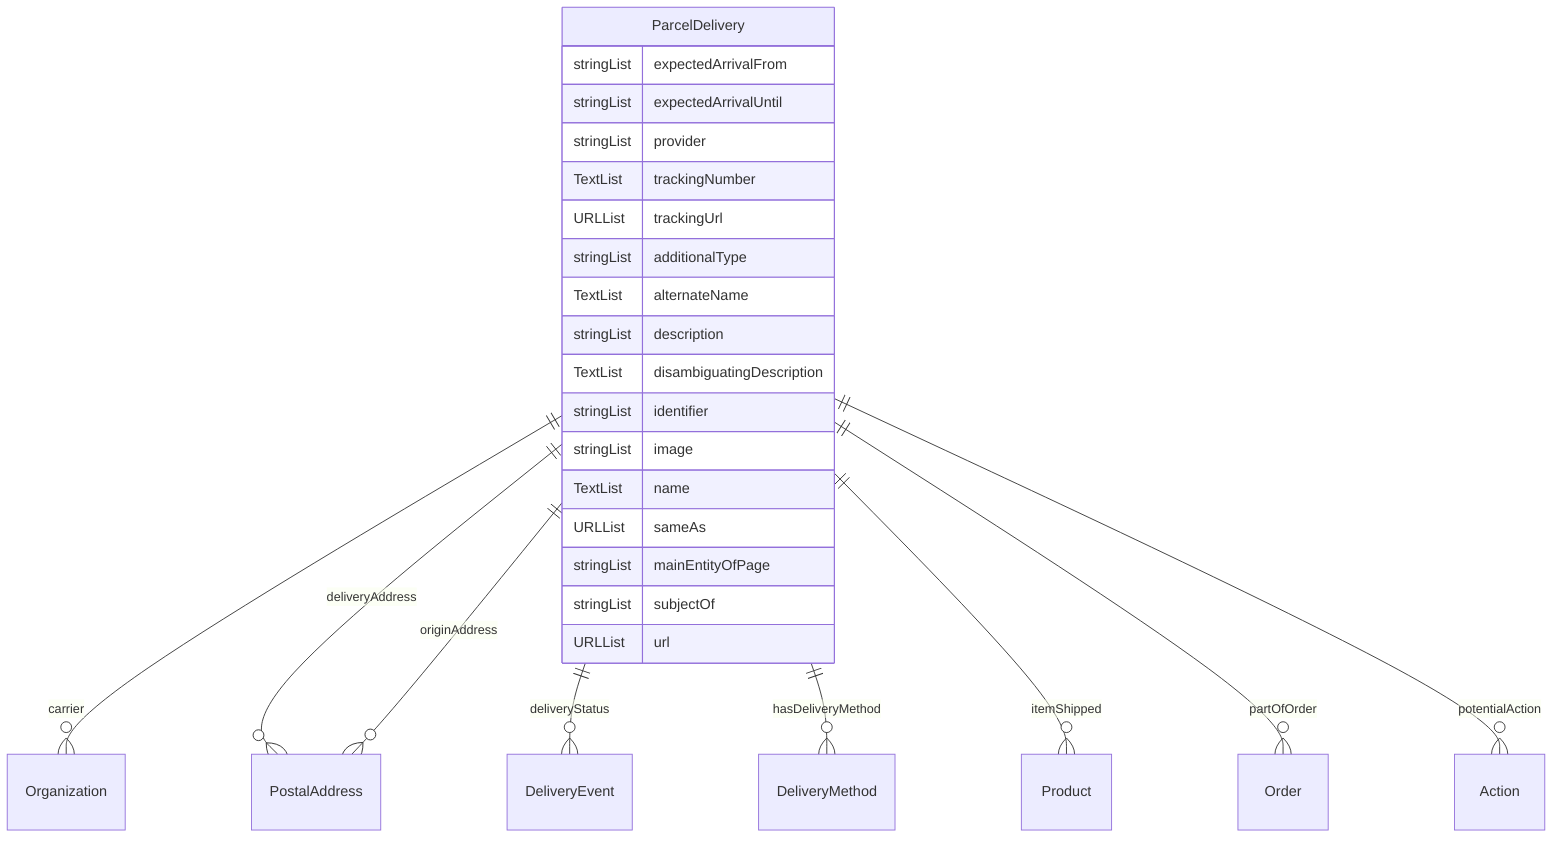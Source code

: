 erDiagram
ParcelDelivery {
    stringList expectedArrivalFrom  
    stringList expectedArrivalUntil  
    stringList provider  
    TextList trackingNumber  
    URLList trackingUrl  
    stringList additionalType  
    TextList alternateName  
    stringList description  
    TextList disambiguatingDescription  
    stringList identifier  
    stringList image  
    TextList name  
    URLList sameAs  
    stringList mainEntityOfPage  
    stringList subjectOf  
    URLList url  
}

ParcelDelivery ||--}o Organization : "carrier"
ParcelDelivery ||--}o PostalAddress : "deliveryAddress"
ParcelDelivery ||--}o DeliveryEvent : "deliveryStatus"
ParcelDelivery ||--}o DeliveryMethod : "hasDeliveryMethod"
ParcelDelivery ||--}o Product : "itemShipped"
ParcelDelivery ||--}o PostalAddress : "originAddress"
ParcelDelivery ||--}o Order : "partOfOrder"
ParcelDelivery ||--}o Action : "potentialAction"